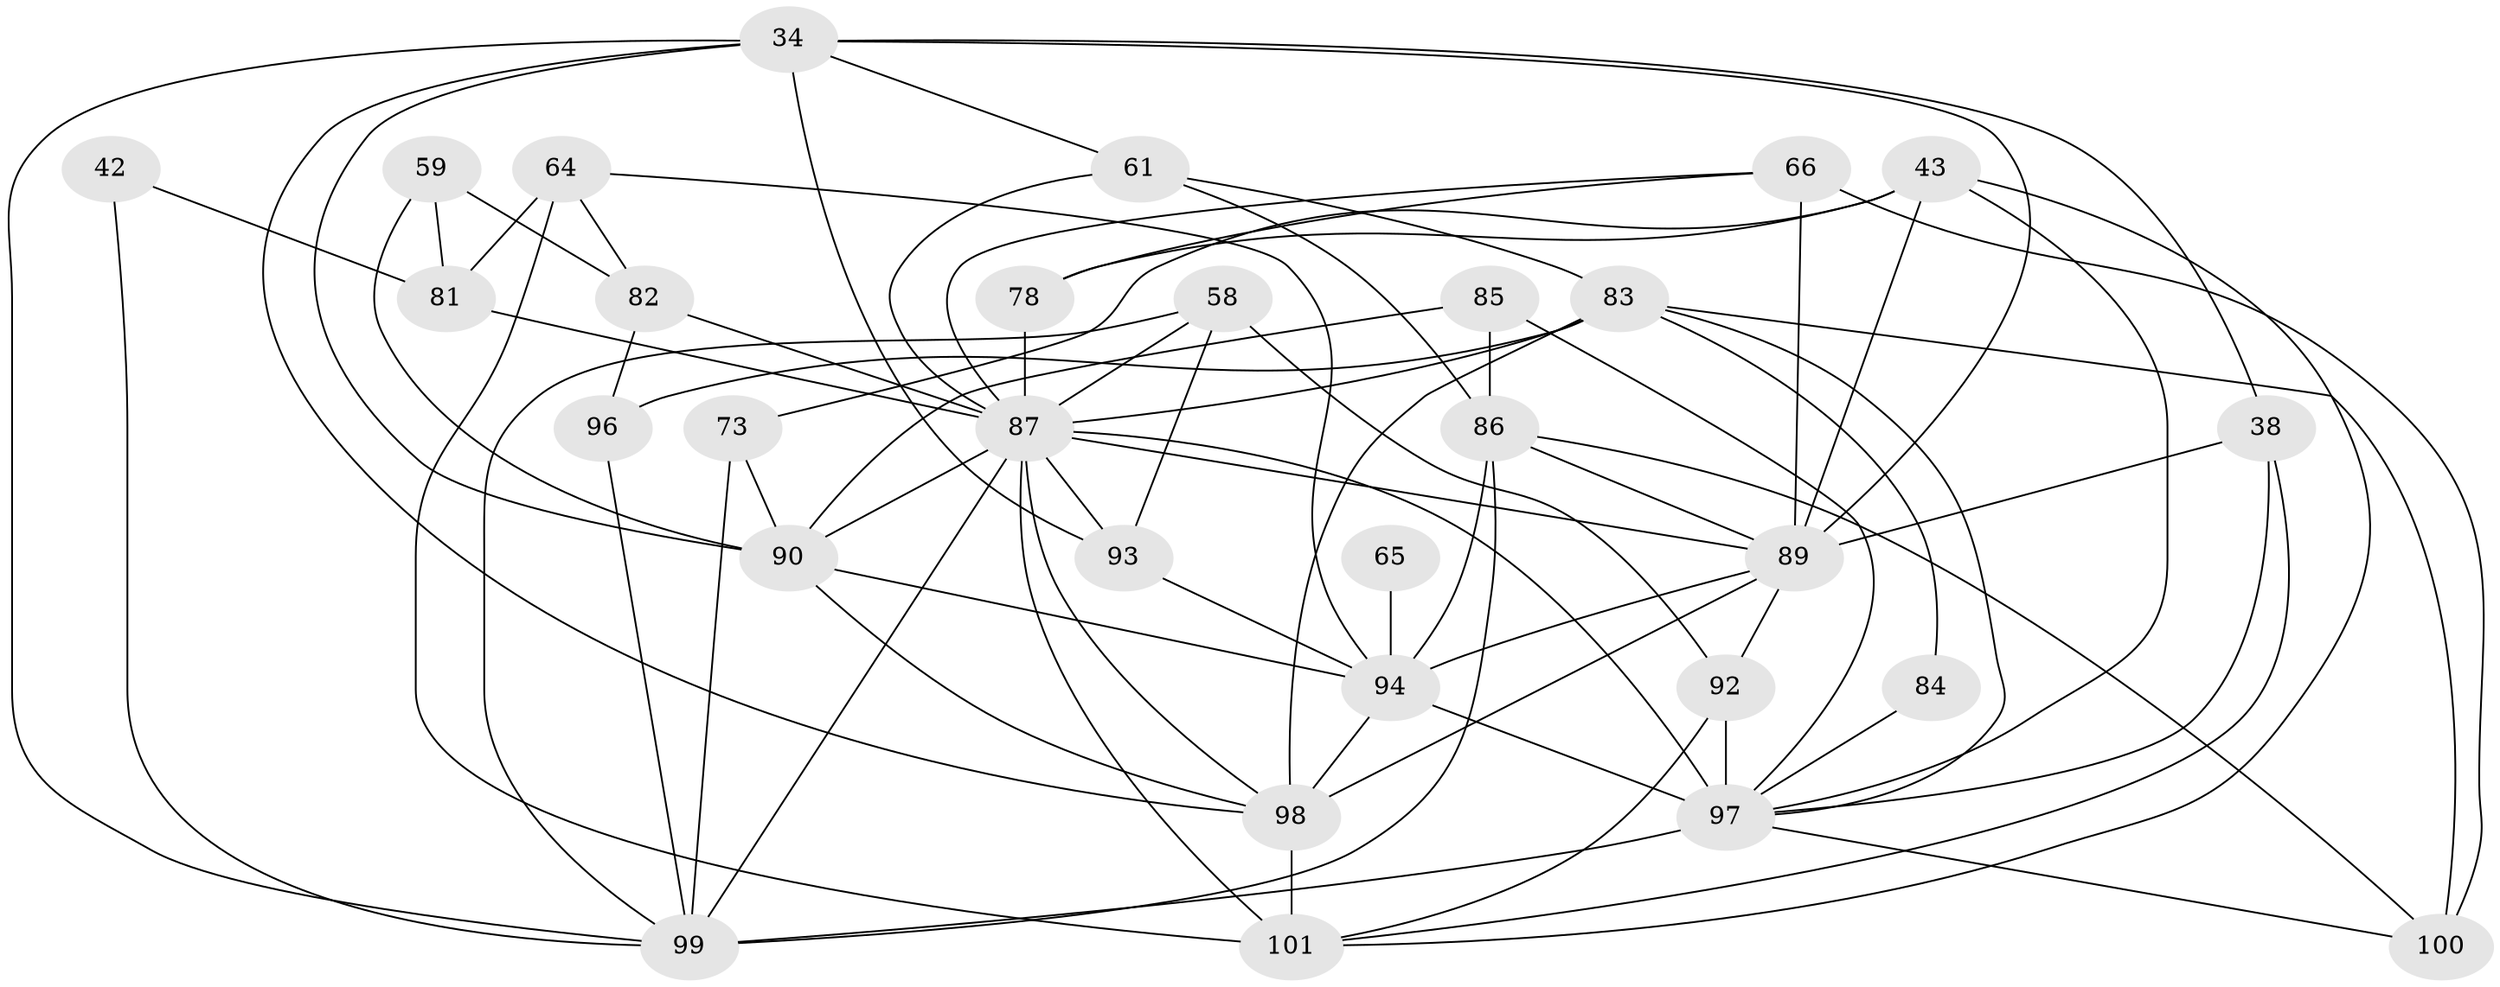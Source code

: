// original degree distribution, {2: 0.1485148514851485, 3: 0.24752475247524752, 6: 0.06930693069306931, 4: 0.2871287128712871, 5: 0.19801980198019803, 8: 0.019801980198019802, 7: 0.009900990099009901, 9: 0.019801980198019802}
// Generated by graph-tools (version 1.1) at 2025/53/03/04/25 21:53:57]
// undirected, 30 vertices, 77 edges
graph export_dot {
graph [start="1"]
  node [color=gray90,style=filled];
  34 [super="+3+14"];
  38;
  42;
  43 [super="+20"];
  58 [super="+15"];
  59 [super="+2"];
  61 [super="+22"];
  64 [super="+46"];
  65;
  66 [super="+32"];
  73;
  78 [super="+69"];
  81 [super="+47"];
  82 [super="+54"];
  83 [super="+24+39+60"];
  84;
  85;
  86 [super="+19+75+48"];
  87 [super="+41+80+57+74"];
  89 [super="+88"];
  90 [super="+37+67+79+25"];
  92 [super="+7"];
  93;
  94 [super="+91"];
  96 [super="+30"];
  97 [super="+12+18+51+45"];
  98 [super="+8+29+27+71"];
  99 [super="+68+76"];
  100;
  101 [super="+95"];
  34 -- 93 [weight=2];
  34 -- 38;
  34 -- 98;
  34 -- 99;
  34 -- 90;
  34 -- 61;
  34 -- 89;
  38 -- 101;
  38 -- 97;
  38 -- 89;
  42 -- 81;
  42 -- 99;
  43 -- 101;
  43 -- 97 [weight=2];
  43 -- 73;
  43 -- 78 [weight=2];
  43 -- 89;
  58 -- 92 [weight=2];
  58 -- 93 [weight=2];
  58 -- 99 [weight=3];
  58 -- 87;
  59 -- 81;
  59 -- 82;
  59 -- 90;
  61 -- 86 [weight=2];
  61 -- 83;
  61 -- 87 [weight=2];
  64 -- 94 [weight=2];
  64 -- 101 [weight=2];
  64 -- 82;
  64 -- 81 [weight=2];
  65 -- 94 [weight=2];
  66 -- 89 [weight=2];
  66 -- 100;
  66 -- 78;
  66 -- 87;
  73 -- 99;
  73 -- 90;
  78 -- 87 [weight=4];
  81 -- 87;
  82 -- 96 [weight=2];
  82 -- 87;
  83 -- 84;
  83 -- 97;
  83 -- 98 [weight=3];
  83 -- 100 [weight=2];
  83 -- 96 [weight=2];
  83 -- 87 [weight=2];
  84 -- 97;
  85 -- 90;
  85 -- 97 [weight=2];
  85 -- 86;
  86 -- 94 [weight=2];
  86 -- 100;
  86 -- 99;
  86 -- 89 [weight=2];
  87 -- 93;
  87 -- 90 [weight=2];
  87 -- 97 [weight=2];
  87 -- 99 [weight=2];
  87 -- 101 [weight=2];
  87 -- 89 [weight=3];
  87 -- 98 [weight=3];
  89 -- 98 [weight=3];
  89 -- 92 [weight=3];
  89 -- 94;
  90 -- 94 [weight=3];
  90 -- 98 [weight=3];
  92 -- 101 [weight=2];
  92 -- 97;
  93 -- 94;
  94 -- 97 [weight=4];
  94 -- 98 [weight=3];
  96 -- 99;
  97 -- 100;
  97 -- 99 [weight=3];
  98 -- 101 [weight=2];
}
